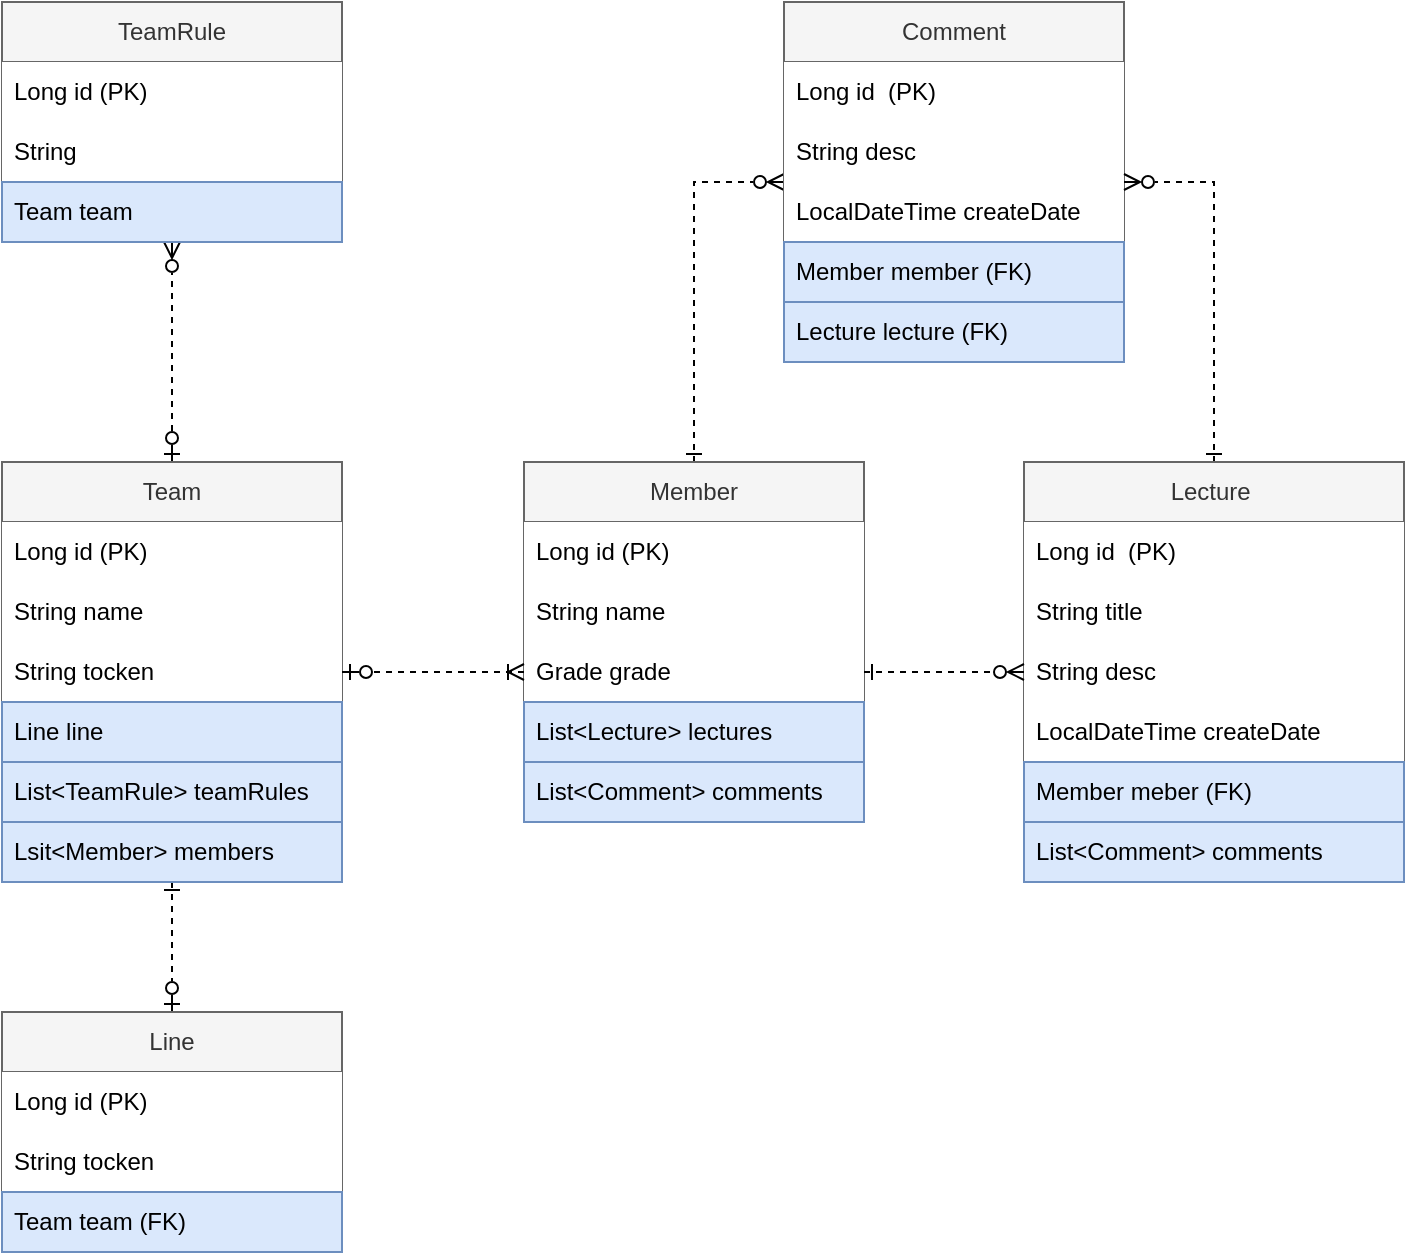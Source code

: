 <mxfile version="21.1.1" type="github">
  <diagram name="페이지-1" id="qvttZ5IgplLEtC3yr-T3">
    <mxGraphModel dx="1244" dy="678" grid="1" gridSize="10" guides="1" tooltips="1" connect="1" arrows="1" fold="1" page="1" pageScale="1" pageWidth="827" pageHeight="1169" math="0" shadow="0">
      <root>
        <mxCell id="0" />
        <mxCell id="1" parent="0" />
        <mxCell id="K_lQiyFLrczBWExp0Zeh-5" style="edgeStyle=orthogonalEdgeStyle;rounded=0;orthogonalLoop=1;jettySize=auto;html=1;exitX=0.5;exitY=0;exitDx=0;exitDy=0;entryX=0;entryY=0.5;entryDx=0;entryDy=0;endArrow=ERzeroToMany;endFill=0;startArrow=ERone;startFill=0;dashed=1;" edge="1" parent="1" source="XuSOVwJ8UAOfZlvZc7dy-2" target="XuSOVwJ8UAOfZlvZc7dy-9">
          <mxGeometry relative="1" as="geometry">
            <mxPoint x="390" y="130" as="targetPoint" />
          </mxGeometry>
        </mxCell>
        <mxCell id="XuSOVwJ8UAOfZlvZc7dy-2" value="Member" style="swimlane;fontStyle=0;childLayout=stackLayout;horizontal=1;startSize=30;horizontalStack=0;resizeParent=1;resizeParentMax=0;resizeLast=0;collapsible=1;marginBottom=0;whiteSpace=wrap;html=1;fillColor=#f5f5f5;fontColor=#333333;strokeColor=#666666;" parent="1" vertex="1">
          <mxGeometry x="300" y="250" width="170" height="180" as="geometry" />
        </mxCell>
        <mxCell id="XuSOVwJ8UAOfZlvZc7dy-3" value="Long id (PK)" style="text;strokeColor=none;fillColor=default;align=left;verticalAlign=middle;spacingLeft=4;spacingRight=4;overflow=hidden;points=[[0,0.5],[1,0.5]];portConstraint=eastwest;rotatable=0;whiteSpace=wrap;html=1;" parent="XuSOVwJ8UAOfZlvZc7dy-2" vertex="1">
          <mxGeometry y="30" width="170" height="30" as="geometry" />
        </mxCell>
        <mxCell id="XuSOVwJ8UAOfZlvZc7dy-17" value="String name" style="text;strokeColor=none;fillColor=default;align=left;verticalAlign=middle;spacingLeft=4;spacingRight=4;overflow=hidden;points=[[0,0.5],[1,0.5]];portConstraint=eastwest;rotatable=0;whiteSpace=wrap;html=1;" parent="XuSOVwJ8UAOfZlvZc7dy-2" vertex="1">
          <mxGeometry y="60" width="170" height="30" as="geometry" />
        </mxCell>
        <mxCell id="XuSOVwJ8UAOfZlvZc7dy-16" value="Grade grade" style="text;strokeColor=none;fillColor=default;align=left;verticalAlign=middle;spacingLeft=4;spacingRight=4;overflow=hidden;points=[[0,0.5],[1,0.5]];portConstraint=eastwest;rotatable=0;whiteSpace=wrap;html=1;" parent="XuSOVwJ8UAOfZlvZc7dy-2" vertex="1">
          <mxGeometry y="90" width="170" height="30" as="geometry" />
        </mxCell>
        <mxCell id="XuSOVwJ8UAOfZlvZc7dy-27" value="List&amp;lt;Lecture&amp;gt; lectures" style="text;strokeColor=#6c8ebf;fillColor=#dae8fc;align=left;verticalAlign=middle;spacingLeft=4;spacingRight=4;overflow=hidden;points=[[0,0.5],[1,0.5]];portConstraint=eastwest;rotatable=0;whiteSpace=wrap;html=1;" parent="XuSOVwJ8UAOfZlvZc7dy-2" vertex="1">
          <mxGeometry y="120" width="170" height="30" as="geometry" />
        </mxCell>
        <mxCell id="XuSOVwJ8UAOfZlvZc7dy-26" value="List&amp;lt;Comment&amp;gt; comments" style="text;strokeColor=#6c8ebf;fillColor=#dae8fc;align=left;verticalAlign=middle;spacingLeft=4;spacingRight=4;overflow=hidden;points=[[0,0.5],[1,0.5]];portConstraint=eastwest;rotatable=0;whiteSpace=wrap;html=1;" parent="XuSOVwJ8UAOfZlvZc7dy-2" vertex="1">
          <mxGeometry y="150" width="170" height="30" as="geometry" />
        </mxCell>
        <mxCell id="XuSOVwJ8UAOfZlvZc7dy-9" value="Comment" style="swimlane;fontStyle=0;childLayout=stackLayout;horizontal=1;startSize=30;horizontalStack=0;resizeParent=1;resizeParentMax=0;resizeLast=0;collapsible=1;marginBottom=0;whiteSpace=wrap;html=1;fillColor=#f5f5f5;fontColor=#333333;strokeColor=#666666;" parent="1" vertex="1">
          <mxGeometry x="430" y="20" width="170" height="180" as="geometry" />
        </mxCell>
        <mxCell id="XuSOVwJ8UAOfZlvZc7dy-10" value="Long id&amp;nbsp;&amp;nbsp;(PK)" style="text;strokeColor=none;fillColor=default;align=left;verticalAlign=middle;spacingLeft=4;spacingRight=4;overflow=hidden;points=[[0,0.5],[1,0.5]];portConstraint=eastwest;rotatable=0;whiteSpace=wrap;html=1;" parent="XuSOVwJ8UAOfZlvZc7dy-9" vertex="1">
          <mxGeometry y="30" width="170" height="30" as="geometry" />
        </mxCell>
        <mxCell id="XuSOVwJ8UAOfZlvZc7dy-33" value="String desc" style="text;strokeColor=none;fillColor=default;align=left;verticalAlign=middle;spacingLeft=4;spacingRight=4;overflow=hidden;points=[[0,0.5],[1,0.5]];portConstraint=eastwest;rotatable=0;whiteSpace=wrap;html=1;" parent="XuSOVwJ8UAOfZlvZc7dy-9" vertex="1">
          <mxGeometry y="60" width="170" height="30" as="geometry" />
        </mxCell>
        <mxCell id="XuSOVwJ8UAOfZlvZc7dy-21" value="LocalDateTime createDate" style="text;strokeColor=none;fillColor=default;align=left;verticalAlign=middle;spacingLeft=4;spacingRight=4;overflow=hidden;points=[[0,0.5],[1,0.5]];portConstraint=eastwest;rotatable=0;whiteSpace=wrap;html=1;" parent="XuSOVwJ8UAOfZlvZc7dy-9" vertex="1">
          <mxGeometry y="90" width="170" height="30" as="geometry" />
        </mxCell>
        <mxCell id="XuSOVwJ8UAOfZlvZc7dy-42" value="Member member (FK)" style="text;strokeColor=#6c8ebf;fillColor=#dae8fc;align=left;verticalAlign=middle;spacingLeft=4;spacingRight=4;overflow=hidden;points=[[0,0.5],[1,0.5]];portConstraint=eastwest;rotatable=0;whiteSpace=wrap;html=1;" parent="XuSOVwJ8UAOfZlvZc7dy-9" vertex="1">
          <mxGeometry y="120" width="170" height="30" as="geometry" />
        </mxCell>
        <mxCell id="XuSOVwJ8UAOfZlvZc7dy-41" value="Lecture lecture&amp;nbsp;(FK)" style="text;strokeColor=#6c8ebf;fillColor=#dae8fc;align=left;verticalAlign=middle;spacingLeft=4;spacingRight=4;overflow=hidden;points=[[0,0.5],[1,0.5]];portConstraint=eastwest;rotatable=0;whiteSpace=wrap;html=1;" parent="XuSOVwJ8UAOfZlvZc7dy-9" vertex="1">
          <mxGeometry y="150" width="170" height="30" as="geometry" />
        </mxCell>
        <mxCell id="K_lQiyFLrczBWExp0Zeh-4" style="edgeStyle=orthogonalEdgeStyle;rounded=0;orthogonalLoop=1;jettySize=auto;html=1;exitX=0.5;exitY=0;exitDx=0;exitDy=0;entryX=1;entryY=0.5;entryDx=0;entryDy=0;startArrow=ERone;startFill=0;endArrow=ERzeroToMany;endFill=0;dashed=1;" edge="1" parent="1" source="XuSOVwJ8UAOfZlvZc7dy-11" target="XuSOVwJ8UAOfZlvZc7dy-9">
          <mxGeometry relative="1" as="geometry" />
        </mxCell>
        <mxCell id="XuSOVwJ8UAOfZlvZc7dy-11" value="Lecture&amp;nbsp;" style="swimlane;fontStyle=0;childLayout=stackLayout;horizontal=1;startSize=30;horizontalStack=0;resizeParent=1;resizeParentMax=0;resizeLast=0;collapsible=1;marginBottom=0;whiteSpace=wrap;html=1;fillColor=#f5f5f5;fontColor=#333333;strokeColor=#666666;" parent="1" vertex="1">
          <mxGeometry x="550" y="250" width="190" height="210" as="geometry" />
        </mxCell>
        <mxCell id="XuSOVwJ8UAOfZlvZc7dy-12" value="Long id&amp;nbsp;&amp;nbsp;(PK)" style="text;strokeColor=none;fillColor=default;align=left;verticalAlign=middle;spacingLeft=4;spacingRight=4;overflow=hidden;points=[[0,0.5],[1,0.5]];portConstraint=eastwest;rotatable=0;whiteSpace=wrap;html=1;" parent="XuSOVwJ8UAOfZlvZc7dy-11" vertex="1">
          <mxGeometry y="30" width="190" height="30" as="geometry" />
        </mxCell>
        <mxCell id="XuSOVwJ8UAOfZlvZc7dy-14" value="String title" style="text;strokeColor=none;fillColor=default;align=left;verticalAlign=middle;spacingLeft=4;spacingRight=4;overflow=hidden;points=[[0,0.5],[1,0.5]];portConstraint=eastwest;rotatable=0;whiteSpace=wrap;html=1;" parent="XuSOVwJ8UAOfZlvZc7dy-11" vertex="1">
          <mxGeometry y="60" width="190" height="30" as="geometry" />
        </mxCell>
        <mxCell id="XuSOVwJ8UAOfZlvZc7dy-25" value="String desc" style="text;strokeColor=none;fillColor=default;align=left;verticalAlign=middle;spacingLeft=4;spacingRight=4;overflow=hidden;points=[[0,0.5],[1,0.5]];portConstraint=eastwest;rotatable=0;whiteSpace=wrap;html=1;" parent="XuSOVwJ8UAOfZlvZc7dy-11" vertex="1">
          <mxGeometry y="90" width="190" height="30" as="geometry" />
        </mxCell>
        <mxCell id="XuSOVwJ8UAOfZlvZc7dy-24" value="LocalDateTime createDate" style="text;align=left;verticalAlign=middle;spacingLeft=4;spacingRight=4;overflow=hidden;points=[[0,0.5],[1,0.5]];portConstraint=eastwest;rotatable=0;whiteSpace=wrap;html=1;fillColor=default;" parent="XuSOVwJ8UAOfZlvZc7dy-11" vertex="1">
          <mxGeometry y="120" width="190" height="30" as="geometry" />
        </mxCell>
        <mxCell id="XuSOVwJ8UAOfZlvZc7dy-23" value="Member meber&amp;nbsp;(FK)" style="text;strokeColor=#6c8ebf;fillColor=#dae8fc;align=left;verticalAlign=middle;spacingLeft=4;spacingRight=4;overflow=hidden;points=[[0,0.5],[1,0.5]];portConstraint=eastwest;rotatable=0;whiteSpace=wrap;html=1;" parent="XuSOVwJ8UAOfZlvZc7dy-11" vertex="1">
          <mxGeometry y="150" width="190" height="30" as="geometry" />
        </mxCell>
        <mxCell id="XuSOVwJ8UAOfZlvZc7dy-29" value="List&amp;lt;Comment&amp;gt; comments" style="text;strokeColor=#6c8ebf;fillColor=#dae8fc;align=left;verticalAlign=middle;spacingLeft=4;spacingRight=4;overflow=hidden;points=[[0,0.5],[1,0.5]];portConstraint=eastwest;rotatable=0;whiteSpace=wrap;html=1;" parent="XuSOVwJ8UAOfZlvZc7dy-11" vertex="1">
          <mxGeometry y="180" width="190" height="30" as="geometry" />
        </mxCell>
        <mxCell id="K_lQiyFLrczBWExp0Zeh-6" style="edgeStyle=orthogonalEdgeStyle;rounded=0;orthogonalLoop=1;jettySize=auto;html=1;exitX=0.5;exitY=0;exitDx=0;exitDy=0;entryX=0.5;entryY=1;entryDx=0;entryDy=0;endArrow=ERzeroToMany;endFill=0;startArrow=ERzeroToOne;startFill=0;dashed=1;" edge="1" parent="1" source="XuSOVwJ8UAOfZlvZc7dy-74" target="XuSOVwJ8UAOfZlvZc7dy-93">
          <mxGeometry relative="1" as="geometry" />
        </mxCell>
        <mxCell id="K_lQiyFLrczBWExp0Zeh-7" style="edgeStyle=orthogonalEdgeStyle;rounded=0;orthogonalLoop=1;jettySize=auto;html=1;exitX=0.5;exitY=1;exitDx=0;exitDy=0;entryX=0.5;entryY=0;entryDx=0;entryDy=0;startArrow=ERone;startFill=0;endArrow=ERzeroToOne;endFill=0;dashed=1;" edge="1" parent="1" source="XuSOVwJ8UAOfZlvZc7dy-74" target="XuSOVwJ8UAOfZlvZc7dy-86">
          <mxGeometry relative="1" as="geometry" />
        </mxCell>
        <mxCell id="XuSOVwJ8UAOfZlvZc7dy-74" value="Team" style="swimlane;fontStyle=0;childLayout=stackLayout;horizontal=1;startSize=30;horizontalStack=0;resizeParent=1;resizeParentMax=0;resizeLast=0;collapsible=1;marginBottom=0;whiteSpace=wrap;html=1;fillColor=#f5f5f5;fontColor=#333333;strokeColor=#666666;" parent="1" vertex="1">
          <mxGeometry x="39" y="250" width="170" height="210" as="geometry" />
        </mxCell>
        <mxCell id="XuSOVwJ8UAOfZlvZc7dy-75" value="Long id (PK)" style="text;strokeColor=none;fillColor=default;align=left;verticalAlign=middle;spacingLeft=4;spacingRight=4;overflow=hidden;points=[[0,0.5],[1,0.5]];portConstraint=eastwest;rotatable=0;whiteSpace=wrap;html=1;" parent="XuSOVwJ8UAOfZlvZc7dy-74" vertex="1">
          <mxGeometry y="30" width="170" height="30" as="geometry" />
        </mxCell>
        <mxCell id="XuSOVwJ8UAOfZlvZc7dy-76" value="String name" style="text;strokeColor=none;fillColor=default;align=left;verticalAlign=middle;spacingLeft=4;spacingRight=4;overflow=hidden;points=[[0,0.5],[1,0.5]];portConstraint=eastwest;rotatable=0;whiteSpace=wrap;html=1;" parent="XuSOVwJ8UAOfZlvZc7dy-74" vertex="1">
          <mxGeometry y="60" width="170" height="30" as="geometry" />
        </mxCell>
        <mxCell id="XuSOVwJ8UAOfZlvZc7dy-85" value="String tocken" style="text;strokeColor=none;fillColor=default;align=left;verticalAlign=middle;spacingLeft=4;spacingRight=4;overflow=hidden;points=[[0,0.5],[1,0.5]];portConstraint=eastwest;rotatable=0;whiteSpace=wrap;html=1;" parent="XuSOVwJ8UAOfZlvZc7dy-74" vertex="1">
          <mxGeometry y="90" width="170" height="30" as="geometry" />
        </mxCell>
        <mxCell id="XuSOVwJ8UAOfZlvZc7dy-92" value="Line line" style="text;strokeColor=#6c8ebf;fillColor=#dae8fc;align=left;verticalAlign=middle;spacingLeft=4;spacingRight=4;overflow=hidden;points=[[0,0.5],[1,0.5]];portConstraint=eastwest;rotatable=0;whiteSpace=wrap;html=1;" parent="XuSOVwJ8UAOfZlvZc7dy-74" vertex="1">
          <mxGeometry y="120" width="170" height="30" as="geometry" />
        </mxCell>
        <mxCell id="XuSOVwJ8UAOfZlvZc7dy-100" value="List&amp;lt;TeamRule&amp;gt; teamRules" style="text;strokeColor=#6c8ebf;fillColor=#dae8fc;align=left;verticalAlign=middle;spacingLeft=4;spacingRight=4;overflow=hidden;points=[[0,0.5],[1,0.5]];portConstraint=eastwest;rotatable=0;whiteSpace=wrap;html=1;" parent="XuSOVwJ8UAOfZlvZc7dy-74" vertex="1">
          <mxGeometry y="150" width="170" height="30" as="geometry" />
        </mxCell>
        <mxCell id="XuSOVwJ8UAOfZlvZc7dy-78" value="Lsit&amp;lt;Member&amp;gt; members" style="text;strokeColor=#6c8ebf;fillColor=#dae8fc;align=left;verticalAlign=middle;spacingLeft=4;spacingRight=4;overflow=hidden;points=[[0,0.5],[1,0.5]];portConstraint=eastwest;rotatable=0;whiteSpace=wrap;html=1;" parent="XuSOVwJ8UAOfZlvZc7dy-74" vertex="1">
          <mxGeometry y="180" width="170" height="30" as="geometry" />
        </mxCell>
        <mxCell id="XuSOVwJ8UAOfZlvZc7dy-86" value="Line" style="swimlane;fontStyle=0;childLayout=stackLayout;horizontal=1;startSize=30;horizontalStack=0;resizeParent=1;resizeParentMax=0;resizeLast=0;collapsible=1;marginBottom=0;whiteSpace=wrap;html=1;fillColor=#f5f5f5;fontColor=#333333;strokeColor=#666666;" parent="1" vertex="1">
          <mxGeometry x="39" y="525" width="170" height="120" as="geometry" />
        </mxCell>
        <mxCell id="XuSOVwJ8UAOfZlvZc7dy-87" value="Long id (PK)" style="text;strokeColor=none;fillColor=default;align=left;verticalAlign=middle;spacingLeft=4;spacingRight=4;overflow=hidden;points=[[0,0.5],[1,0.5]];portConstraint=eastwest;rotatable=0;whiteSpace=wrap;html=1;" parent="XuSOVwJ8UAOfZlvZc7dy-86" vertex="1">
          <mxGeometry y="30" width="170" height="30" as="geometry" />
        </mxCell>
        <mxCell id="XuSOVwJ8UAOfZlvZc7dy-89" value="String tocken" style="text;strokeColor=none;fillColor=default;align=left;verticalAlign=middle;spacingLeft=4;spacingRight=4;overflow=hidden;points=[[0,0.5],[1,0.5]];portConstraint=eastwest;rotatable=0;whiteSpace=wrap;html=1;" parent="XuSOVwJ8UAOfZlvZc7dy-86" vertex="1">
          <mxGeometry y="60" width="170" height="30" as="geometry" />
        </mxCell>
        <mxCell id="XuSOVwJ8UAOfZlvZc7dy-90" value="Team team (FK)" style="text;strokeColor=#6c8ebf;fillColor=#dae8fc;align=left;verticalAlign=middle;spacingLeft=4;spacingRight=4;overflow=hidden;points=[[0,0.5],[1,0.5]];portConstraint=eastwest;rotatable=0;whiteSpace=wrap;html=1;" parent="XuSOVwJ8UAOfZlvZc7dy-86" vertex="1">
          <mxGeometry y="90" width="170" height="30" as="geometry" />
        </mxCell>
        <mxCell id="XuSOVwJ8UAOfZlvZc7dy-93" value="TeamRule" style="swimlane;fontStyle=0;childLayout=stackLayout;horizontal=1;startSize=30;horizontalStack=0;resizeParent=1;resizeParentMax=0;resizeLast=0;collapsible=1;marginBottom=0;whiteSpace=wrap;html=1;fillColor=#f5f5f5;fontColor=#333333;strokeColor=#666666;" parent="1" vertex="1">
          <mxGeometry x="39" y="20" width="170" height="120" as="geometry" />
        </mxCell>
        <mxCell id="XuSOVwJ8UAOfZlvZc7dy-94" value="Long id (PK)" style="text;strokeColor=none;fillColor=default;align=left;verticalAlign=middle;spacingLeft=4;spacingRight=4;overflow=hidden;points=[[0,0.5],[1,0.5]];portConstraint=eastwest;rotatable=0;whiteSpace=wrap;html=1;" parent="XuSOVwJ8UAOfZlvZc7dy-93" vertex="1">
          <mxGeometry y="30" width="170" height="30" as="geometry" />
        </mxCell>
        <mxCell id="XuSOVwJ8UAOfZlvZc7dy-98" value="String&amp;nbsp;" style="text;strokeColor=none;fillColor=default;align=left;verticalAlign=middle;spacingLeft=4;spacingRight=4;overflow=hidden;points=[[0,0.5],[1,0.5]];portConstraint=eastwest;rotatable=0;whiteSpace=wrap;html=1;" parent="XuSOVwJ8UAOfZlvZc7dy-93" vertex="1">
          <mxGeometry y="60" width="170" height="30" as="geometry" />
        </mxCell>
        <mxCell id="XuSOVwJ8UAOfZlvZc7dy-96" value="Team team" style="text;strokeColor=#6c8ebf;fillColor=#dae8fc;align=left;verticalAlign=middle;spacingLeft=4;spacingRight=4;overflow=hidden;points=[[0,0.5],[1,0.5]];portConstraint=eastwest;rotatable=0;whiteSpace=wrap;html=1;" parent="XuSOVwJ8UAOfZlvZc7dy-93" vertex="1">
          <mxGeometry y="90" width="170" height="30" as="geometry" />
        </mxCell>
        <mxCell id="K_lQiyFLrczBWExp0Zeh-2" style="edgeStyle=orthogonalEdgeStyle;rounded=0;orthogonalLoop=1;jettySize=auto;html=1;exitX=0;exitY=0.5;exitDx=0;exitDy=0;entryX=1;entryY=0.5;entryDx=0;entryDy=0;startArrow=ERoneToMany;startFill=0;endArrow=ERzeroToOne;endFill=0;dashed=1;" edge="1" parent="1" source="XuSOVwJ8UAOfZlvZc7dy-16" target="XuSOVwJ8UAOfZlvZc7dy-74">
          <mxGeometry relative="1" as="geometry" />
        </mxCell>
        <mxCell id="K_lQiyFLrczBWExp0Zeh-3" style="edgeStyle=orthogonalEdgeStyle;rounded=0;orthogonalLoop=1;jettySize=auto;html=1;exitX=1;exitY=0.5;exitDx=0;exitDy=0;entryX=0;entryY=0.5;entryDx=0;entryDy=0;startArrow=ERone;startFill=0;dashed=1;endArrow=ERzeroToMany;endFill=0;" edge="1" parent="1" source="XuSOVwJ8UAOfZlvZc7dy-16" target="XuSOVwJ8UAOfZlvZc7dy-11">
          <mxGeometry relative="1" as="geometry" />
        </mxCell>
      </root>
    </mxGraphModel>
  </diagram>
</mxfile>

